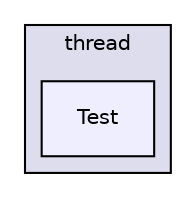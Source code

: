 digraph "F:/Doxygen/src/thread/Test" {
  compound=true
  node [ fontsize="10", fontname="Helvetica"];
  edge [ labelfontsize="10", labelfontname="Helvetica"];
  subgraph clusterdir_a767846670212779434890fbb57d97e9 {
    graph [ bgcolor="#ddddee", pencolor="black", label="thread" fontname="Helvetica", fontsize="10", URL="dir_a767846670212779434890fbb57d97e9.html"]
  dir_7b278dffefe397c60b42f93c50b62b2a [shape=box, label="Test", style="filled", fillcolor="#eeeeff", pencolor="black", URL="dir_7b278dffefe397c60b42f93c50b62b2a.html"];
  }
}

